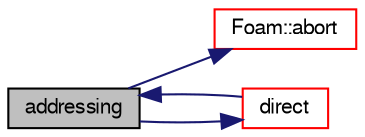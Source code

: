 digraph "addressing"
{
  bgcolor="transparent";
  edge [fontname="FreeSans",fontsize="10",labelfontname="FreeSans",labelfontsize="10"];
  node [fontname="FreeSans",fontsize="10",shape=record];
  rankdir="LR";
  Node133 [label="addressing",height=0.2,width=0.4,color="black", fillcolor="grey75", style="filled", fontcolor="black"];
  Node133 -> Node134 [color="midnightblue",fontsize="10",style="solid",fontname="FreeSans"];
  Node134 [label="Foam::abort",height=0.2,width=0.4,color="red",URL="$a21124.html#a447107a607d03e417307c203fa5fb44b"];
  Node133 -> Node177 [color="midnightblue",fontsize="10",style="solid",fontname="FreeSans"];
  Node177 [label="direct",height=0.2,width=0.4,color="red",URL="$a27258.html#ae76ee987311e5a64ff3eb5857c82a76a",tooltip="Is the mapping direct. "];
  Node177 -> Node133 [color="midnightblue",fontsize="10",style="solid",fontname="FreeSans"];
}
